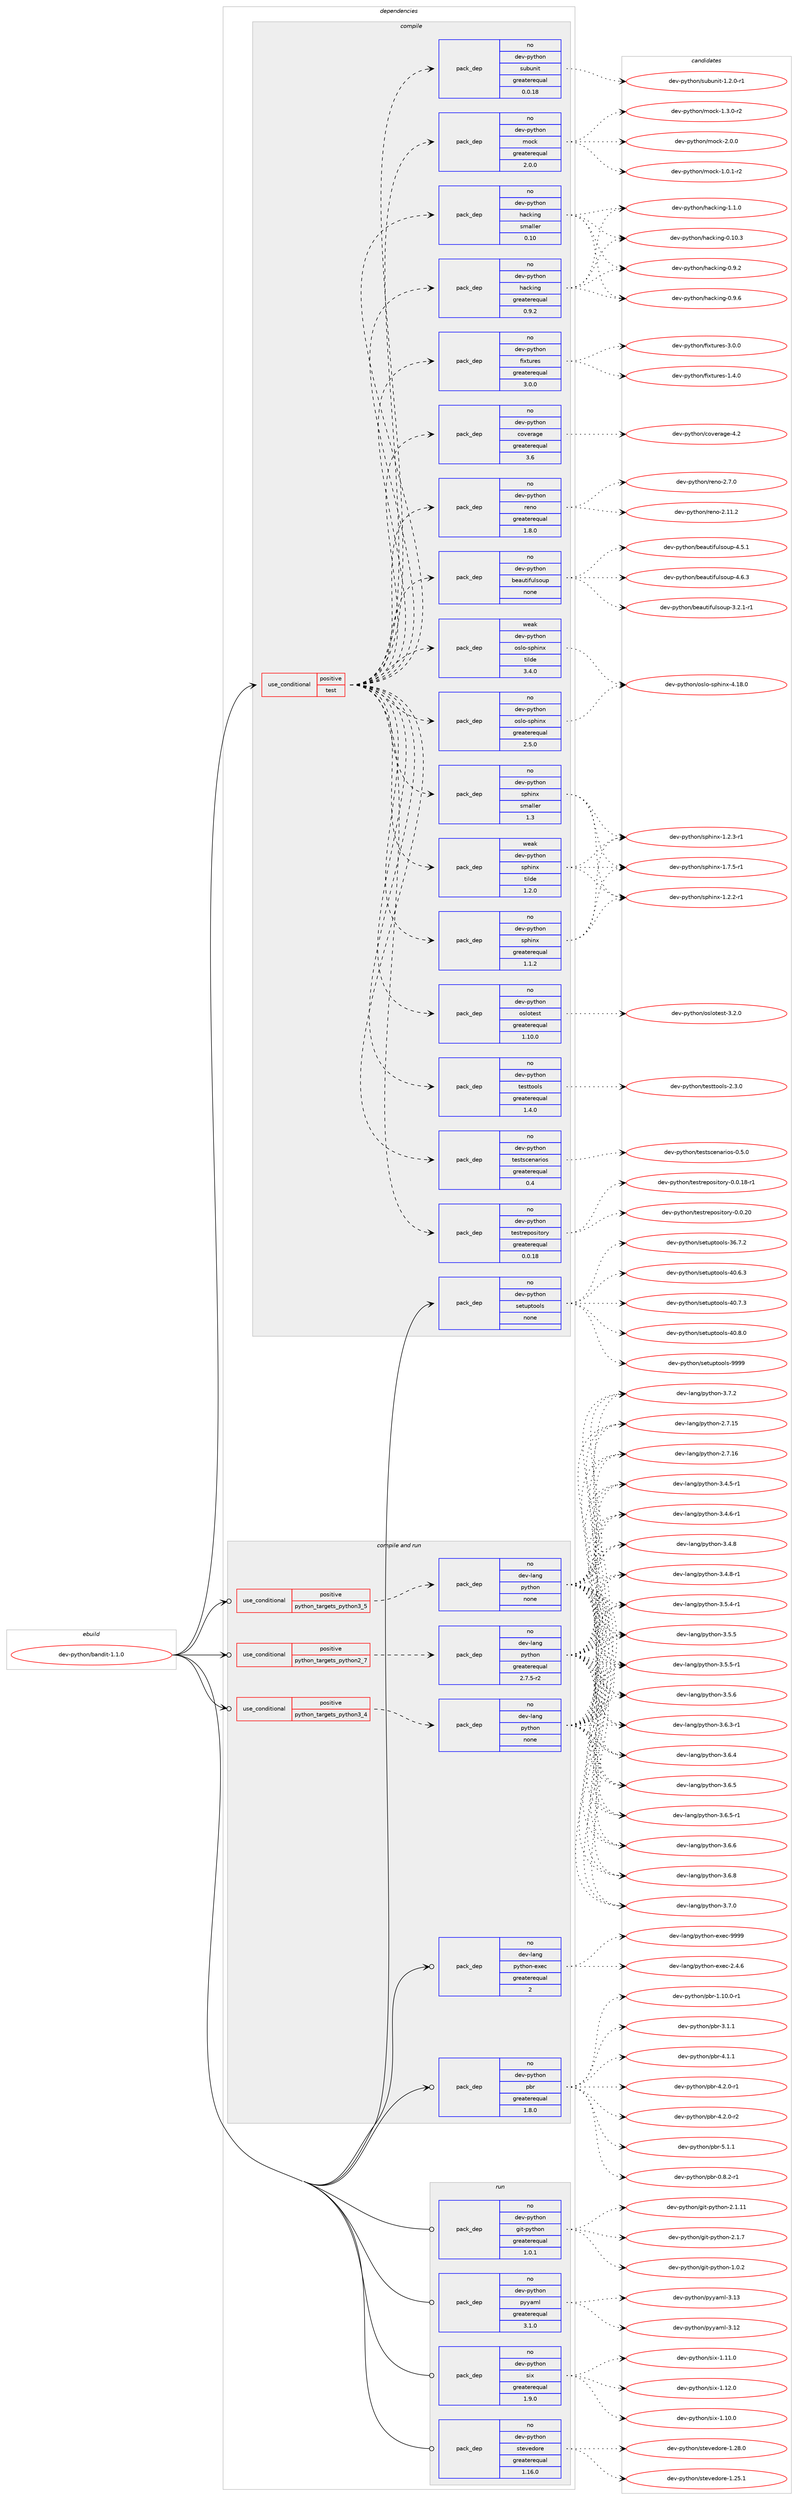 digraph prolog {

# *************
# Graph options
# *************

newrank=true;
concentrate=true;
compound=true;
graph [rankdir=LR,fontname=Helvetica,fontsize=10,ranksep=1.5];#, ranksep=2.5, nodesep=0.2];
edge  [arrowhead=vee];
node  [fontname=Helvetica,fontsize=10];

# **********
# The ebuild
# **********

subgraph cluster_leftcol {
color=gray;
rank=same;
label=<<i>ebuild</i>>;
id [label="dev-python/bandit-1.1.0", color=red, width=4, href="../dev-python/bandit-1.1.0.svg"];
}

# ****************
# The dependencies
# ****************

subgraph cluster_midcol {
color=gray;
label=<<i>dependencies</i>>;
subgraph cluster_compile {
fillcolor="#eeeeee";
style=filled;
label=<<i>compile</i>>;
subgraph cond371470 {
dependency1400459 [label=<<TABLE BORDER="0" CELLBORDER="1" CELLSPACING="0" CELLPADDING="4"><TR><TD ROWSPAN="3" CELLPADDING="10">use_conditional</TD></TR><TR><TD>positive</TD></TR><TR><TD>test</TD></TR></TABLE>>, shape=none, color=red];
subgraph pack1005762 {
dependency1400460 [label=<<TABLE BORDER="0" CELLBORDER="1" CELLSPACING="0" CELLPADDING="4" WIDTH="220"><TR><TD ROWSPAN="6" CELLPADDING="30">pack_dep</TD></TR><TR><TD WIDTH="110">no</TD></TR><TR><TD>dev-python</TD></TR><TR><TD>coverage</TD></TR><TR><TD>greaterequal</TD></TR><TR><TD>3.6</TD></TR></TABLE>>, shape=none, color=blue];
}
dependency1400459:e -> dependency1400460:w [weight=20,style="dashed",arrowhead="vee"];
subgraph pack1005763 {
dependency1400461 [label=<<TABLE BORDER="0" CELLBORDER="1" CELLSPACING="0" CELLPADDING="4" WIDTH="220"><TR><TD ROWSPAN="6" CELLPADDING="30">pack_dep</TD></TR><TR><TD WIDTH="110">no</TD></TR><TR><TD>dev-python</TD></TR><TR><TD>fixtures</TD></TR><TR><TD>greaterequal</TD></TR><TR><TD>3.0.0</TD></TR></TABLE>>, shape=none, color=blue];
}
dependency1400459:e -> dependency1400461:w [weight=20,style="dashed",arrowhead="vee"];
subgraph pack1005764 {
dependency1400462 [label=<<TABLE BORDER="0" CELLBORDER="1" CELLSPACING="0" CELLPADDING="4" WIDTH="220"><TR><TD ROWSPAN="6" CELLPADDING="30">pack_dep</TD></TR><TR><TD WIDTH="110">no</TD></TR><TR><TD>dev-python</TD></TR><TR><TD>hacking</TD></TR><TR><TD>greaterequal</TD></TR><TR><TD>0.9.2</TD></TR></TABLE>>, shape=none, color=blue];
}
dependency1400459:e -> dependency1400462:w [weight=20,style="dashed",arrowhead="vee"];
subgraph pack1005765 {
dependency1400463 [label=<<TABLE BORDER="0" CELLBORDER="1" CELLSPACING="0" CELLPADDING="4" WIDTH="220"><TR><TD ROWSPAN="6" CELLPADDING="30">pack_dep</TD></TR><TR><TD WIDTH="110">no</TD></TR><TR><TD>dev-python</TD></TR><TR><TD>hacking</TD></TR><TR><TD>smaller</TD></TR><TR><TD>0.10</TD></TR></TABLE>>, shape=none, color=blue];
}
dependency1400459:e -> dependency1400463:w [weight=20,style="dashed",arrowhead="vee"];
subgraph pack1005766 {
dependency1400464 [label=<<TABLE BORDER="0" CELLBORDER="1" CELLSPACING="0" CELLPADDING="4" WIDTH="220"><TR><TD ROWSPAN="6" CELLPADDING="30">pack_dep</TD></TR><TR><TD WIDTH="110">no</TD></TR><TR><TD>dev-python</TD></TR><TR><TD>mock</TD></TR><TR><TD>greaterequal</TD></TR><TR><TD>2.0.0</TD></TR></TABLE>>, shape=none, color=blue];
}
dependency1400459:e -> dependency1400464:w [weight=20,style="dashed",arrowhead="vee"];
subgraph pack1005767 {
dependency1400465 [label=<<TABLE BORDER="0" CELLBORDER="1" CELLSPACING="0" CELLPADDING="4" WIDTH="220"><TR><TD ROWSPAN="6" CELLPADDING="30">pack_dep</TD></TR><TR><TD WIDTH="110">no</TD></TR><TR><TD>dev-python</TD></TR><TR><TD>subunit</TD></TR><TR><TD>greaterequal</TD></TR><TR><TD>0.0.18</TD></TR></TABLE>>, shape=none, color=blue];
}
dependency1400459:e -> dependency1400465:w [weight=20,style="dashed",arrowhead="vee"];
subgraph pack1005768 {
dependency1400466 [label=<<TABLE BORDER="0" CELLBORDER="1" CELLSPACING="0" CELLPADDING="4" WIDTH="220"><TR><TD ROWSPAN="6" CELLPADDING="30">pack_dep</TD></TR><TR><TD WIDTH="110">no</TD></TR><TR><TD>dev-python</TD></TR><TR><TD>testrepository</TD></TR><TR><TD>greaterequal</TD></TR><TR><TD>0.0.18</TD></TR></TABLE>>, shape=none, color=blue];
}
dependency1400459:e -> dependency1400466:w [weight=20,style="dashed",arrowhead="vee"];
subgraph pack1005769 {
dependency1400467 [label=<<TABLE BORDER="0" CELLBORDER="1" CELLSPACING="0" CELLPADDING="4" WIDTH="220"><TR><TD ROWSPAN="6" CELLPADDING="30">pack_dep</TD></TR><TR><TD WIDTH="110">no</TD></TR><TR><TD>dev-python</TD></TR><TR><TD>testscenarios</TD></TR><TR><TD>greaterequal</TD></TR><TR><TD>0.4</TD></TR></TABLE>>, shape=none, color=blue];
}
dependency1400459:e -> dependency1400467:w [weight=20,style="dashed",arrowhead="vee"];
subgraph pack1005770 {
dependency1400468 [label=<<TABLE BORDER="0" CELLBORDER="1" CELLSPACING="0" CELLPADDING="4" WIDTH="220"><TR><TD ROWSPAN="6" CELLPADDING="30">pack_dep</TD></TR><TR><TD WIDTH="110">no</TD></TR><TR><TD>dev-python</TD></TR><TR><TD>testtools</TD></TR><TR><TD>greaterequal</TD></TR><TR><TD>1.4.0</TD></TR></TABLE>>, shape=none, color=blue];
}
dependency1400459:e -> dependency1400468:w [weight=20,style="dashed",arrowhead="vee"];
subgraph pack1005771 {
dependency1400469 [label=<<TABLE BORDER="0" CELLBORDER="1" CELLSPACING="0" CELLPADDING="4" WIDTH="220"><TR><TD ROWSPAN="6" CELLPADDING="30">pack_dep</TD></TR><TR><TD WIDTH="110">no</TD></TR><TR><TD>dev-python</TD></TR><TR><TD>oslotest</TD></TR><TR><TD>greaterequal</TD></TR><TR><TD>1.10.0</TD></TR></TABLE>>, shape=none, color=blue];
}
dependency1400459:e -> dependency1400469:w [weight=20,style="dashed",arrowhead="vee"];
subgraph pack1005772 {
dependency1400470 [label=<<TABLE BORDER="0" CELLBORDER="1" CELLSPACING="0" CELLPADDING="4" WIDTH="220"><TR><TD ROWSPAN="6" CELLPADDING="30">pack_dep</TD></TR><TR><TD WIDTH="110">no</TD></TR><TR><TD>dev-python</TD></TR><TR><TD>sphinx</TD></TR><TR><TD>greaterequal</TD></TR><TR><TD>1.1.2</TD></TR></TABLE>>, shape=none, color=blue];
}
dependency1400459:e -> dependency1400470:w [weight=20,style="dashed",arrowhead="vee"];
subgraph pack1005773 {
dependency1400471 [label=<<TABLE BORDER="0" CELLBORDER="1" CELLSPACING="0" CELLPADDING="4" WIDTH="220"><TR><TD ROWSPAN="6" CELLPADDING="30">pack_dep</TD></TR><TR><TD WIDTH="110">weak</TD></TR><TR><TD>dev-python</TD></TR><TR><TD>sphinx</TD></TR><TR><TD>tilde</TD></TR><TR><TD>1.2.0</TD></TR></TABLE>>, shape=none, color=blue];
}
dependency1400459:e -> dependency1400471:w [weight=20,style="dashed",arrowhead="vee"];
subgraph pack1005774 {
dependency1400472 [label=<<TABLE BORDER="0" CELLBORDER="1" CELLSPACING="0" CELLPADDING="4" WIDTH="220"><TR><TD ROWSPAN="6" CELLPADDING="30">pack_dep</TD></TR><TR><TD WIDTH="110">no</TD></TR><TR><TD>dev-python</TD></TR><TR><TD>sphinx</TD></TR><TR><TD>smaller</TD></TR><TR><TD>1.3</TD></TR></TABLE>>, shape=none, color=blue];
}
dependency1400459:e -> dependency1400472:w [weight=20,style="dashed",arrowhead="vee"];
subgraph pack1005775 {
dependency1400473 [label=<<TABLE BORDER="0" CELLBORDER="1" CELLSPACING="0" CELLPADDING="4" WIDTH="220"><TR><TD ROWSPAN="6" CELLPADDING="30">pack_dep</TD></TR><TR><TD WIDTH="110">no</TD></TR><TR><TD>dev-python</TD></TR><TR><TD>oslo-sphinx</TD></TR><TR><TD>greaterequal</TD></TR><TR><TD>2.5.0</TD></TR></TABLE>>, shape=none, color=blue];
}
dependency1400459:e -> dependency1400473:w [weight=20,style="dashed",arrowhead="vee"];
subgraph pack1005776 {
dependency1400474 [label=<<TABLE BORDER="0" CELLBORDER="1" CELLSPACING="0" CELLPADDING="4" WIDTH="220"><TR><TD ROWSPAN="6" CELLPADDING="30">pack_dep</TD></TR><TR><TD WIDTH="110">weak</TD></TR><TR><TD>dev-python</TD></TR><TR><TD>oslo-sphinx</TD></TR><TR><TD>tilde</TD></TR><TR><TD>3.4.0</TD></TR></TABLE>>, shape=none, color=blue];
}
dependency1400459:e -> dependency1400474:w [weight=20,style="dashed",arrowhead="vee"];
subgraph pack1005777 {
dependency1400475 [label=<<TABLE BORDER="0" CELLBORDER="1" CELLSPACING="0" CELLPADDING="4" WIDTH="220"><TR><TD ROWSPAN="6" CELLPADDING="30">pack_dep</TD></TR><TR><TD WIDTH="110">no</TD></TR><TR><TD>dev-python</TD></TR><TR><TD>beautifulsoup</TD></TR><TR><TD>none</TD></TR><TR><TD></TD></TR></TABLE>>, shape=none, color=blue];
}
dependency1400459:e -> dependency1400475:w [weight=20,style="dashed",arrowhead="vee"];
subgraph pack1005778 {
dependency1400476 [label=<<TABLE BORDER="0" CELLBORDER="1" CELLSPACING="0" CELLPADDING="4" WIDTH="220"><TR><TD ROWSPAN="6" CELLPADDING="30">pack_dep</TD></TR><TR><TD WIDTH="110">no</TD></TR><TR><TD>dev-python</TD></TR><TR><TD>reno</TD></TR><TR><TD>greaterequal</TD></TR><TR><TD>1.8.0</TD></TR></TABLE>>, shape=none, color=blue];
}
dependency1400459:e -> dependency1400476:w [weight=20,style="dashed",arrowhead="vee"];
}
id:e -> dependency1400459:w [weight=20,style="solid",arrowhead="vee"];
subgraph pack1005779 {
dependency1400477 [label=<<TABLE BORDER="0" CELLBORDER="1" CELLSPACING="0" CELLPADDING="4" WIDTH="220"><TR><TD ROWSPAN="6" CELLPADDING="30">pack_dep</TD></TR><TR><TD WIDTH="110">no</TD></TR><TR><TD>dev-python</TD></TR><TR><TD>setuptools</TD></TR><TR><TD>none</TD></TR><TR><TD></TD></TR></TABLE>>, shape=none, color=blue];
}
id:e -> dependency1400477:w [weight=20,style="solid",arrowhead="vee"];
}
subgraph cluster_compileandrun {
fillcolor="#eeeeee";
style=filled;
label=<<i>compile and run</i>>;
subgraph cond371471 {
dependency1400478 [label=<<TABLE BORDER="0" CELLBORDER="1" CELLSPACING="0" CELLPADDING="4"><TR><TD ROWSPAN="3" CELLPADDING="10">use_conditional</TD></TR><TR><TD>positive</TD></TR><TR><TD>python_targets_python2_7</TD></TR></TABLE>>, shape=none, color=red];
subgraph pack1005780 {
dependency1400479 [label=<<TABLE BORDER="0" CELLBORDER="1" CELLSPACING="0" CELLPADDING="4" WIDTH="220"><TR><TD ROWSPAN="6" CELLPADDING="30">pack_dep</TD></TR><TR><TD WIDTH="110">no</TD></TR><TR><TD>dev-lang</TD></TR><TR><TD>python</TD></TR><TR><TD>greaterequal</TD></TR><TR><TD>2.7.5-r2</TD></TR></TABLE>>, shape=none, color=blue];
}
dependency1400478:e -> dependency1400479:w [weight=20,style="dashed",arrowhead="vee"];
}
id:e -> dependency1400478:w [weight=20,style="solid",arrowhead="odotvee"];
subgraph cond371472 {
dependency1400480 [label=<<TABLE BORDER="0" CELLBORDER="1" CELLSPACING="0" CELLPADDING="4"><TR><TD ROWSPAN="3" CELLPADDING="10">use_conditional</TD></TR><TR><TD>positive</TD></TR><TR><TD>python_targets_python3_4</TD></TR></TABLE>>, shape=none, color=red];
subgraph pack1005781 {
dependency1400481 [label=<<TABLE BORDER="0" CELLBORDER="1" CELLSPACING="0" CELLPADDING="4" WIDTH="220"><TR><TD ROWSPAN="6" CELLPADDING="30">pack_dep</TD></TR><TR><TD WIDTH="110">no</TD></TR><TR><TD>dev-lang</TD></TR><TR><TD>python</TD></TR><TR><TD>none</TD></TR><TR><TD></TD></TR></TABLE>>, shape=none, color=blue];
}
dependency1400480:e -> dependency1400481:w [weight=20,style="dashed",arrowhead="vee"];
}
id:e -> dependency1400480:w [weight=20,style="solid",arrowhead="odotvee"];
subgraph cond371473 {
dependency1400482 [label=<<TABLE BORDER="0" CELLBORDER="1" CELLSPACING="0" CELLPADDING="4"><TR><TD ROWSPAN="3" CELLPADDING="10">use_conditional</TD></TR><TR><TD>positive</TD></TR><TR><TD>python_targets_python3_5</TD></TR></TABLE>>, shape=none, color=red];
subgraph pack1005782 {
dependency1400483 [label=<<TABLE BORDER="0" CELLBORDER="1" CELLSPACING="0" CELLPADDING="4" WIDTH="220"><TR><TD ROWSPAN="6" CELLPADDING="30">pack_dep</TD></TR><TR><TD WIDTH="110">no</TD></TR><TR><TD>dev-lang</TD></TR><TR><TD>python</TD></TR><TR><TD>none</TD></TR><TR><TD></TD></TR></TABLE>>, shape=none, color=blue];
}
dependency1400482:e -> dependency1400483:w [weight=20,style="dashed",arrowhead="vee"];
}
id:e -> dependency1400482:w [weight=20,style="solid",arrowhead="odotvee"];
subgraph pack1005783 {
dependency1400484 [label=<<TABLE BORDER="0" CELLBORDER="1" CELLSPACING="0" CELLPADDING="4" WIDTH="220"><TR><TD ROWSPAN="6" CELLPADDING="30">pack_dep</TD></TR><TR><TD WIDTH="110">no</TD></TR><TR><TD>dev-lang</TD></TR><TR><TD>python-exec</TD></TR><TR><TD>greaterequal</TD></TR><TR><TD>2</TD></TR></TABLE>>, shape=none, color=blue];
}
id:e -> dependency1400484:w [weight=20,style="solid",arrowhead="odotvee"];
subgraph pack1005784 {
dependency1400485 [label=<<TABLE BORDER="0" CELLBORDER="1" CELLSPACING="0" CELLPADDING="4" WIDTH="220"><TR><TD ROWSPAN="6" CELLPADDING="30">pack_dep</TD></TR><TR><TD WIDTH="110">no</TD></TR><TR><TD>dev-python</TD></TR><TR><TD>pbr</TD></TR><TR><TD>greaterequal</TD></TR><TR><TD>1.8.0</TD></TR></TABLE>>, shape=none, color=blue];
}
id:e -> dependency1400485:w [weight=20,style="solid",arrowhead="odotvee"];
}
subgraph cluster_run {
fillcolor="#eeeeee";
style=filled;
label=<<i>run</i>>;
subgraph pack1005785 {
dependency1400486 [label=<<TABLE BORDER="0" CELLBORDER="1" CELLSPACING="0" CELLPADDING="4" WIDTH="220"><TR><TD ROWSPAN="6" CELLPADDING="30">pack_dep</TD></TR><TR><TD WIDTH="110">no</TD></TR><TR><TD>dev-python</TD></TR><TR><TD>git-python</TD></TR><TR><TD>greaterequal</TD></TR><TR><TD>1.0.1</TD></TR></TABLE>>, shape=none, color=blue];
}
id:e -> dependency1400486:w [weight=20,style="solid",arrowhead="odot"];
subgraph pack1005786 {
dependency1400487 [label=<<TABLE BORDER="0" CELLBORDER="1" CELLSPACING="0" CELLPADDING="4" WIDTH="220"><TR><TD ROWSPAN="6" CELLPADDING="30">pack_dep</TD></TR><TR><TD WIDTH="110">no</TD></TR><TR><TD>dev-python</TD></TR><TR><TD>pyyaml</TD></TR><TR><TD>greaterequal</TD></TR><TR><TD>3.1.0</TD></TR></TABLE>>, shape=none, color=blue];
}
id:e -> dependency1400487:w [weight=20,style="solid",arrowhead="odot"];
subgraph pack1005787 {
dependency1400488 [label=<<TABLE BORDER="0" CELLBORDER="1" CELLSPACING="0" CELLPADDING="4" WIDTH="220"><TR><TD ROWSPAN="6" CELLPADDING="30">pack_dep</TD></TR><TR><TD WIDTH="110">no</TD></TR><TR><TD>dev-python</TD></TR><TR><TD>six</TD></TR><TR><TD>greaterequal</TD></TR><TR><TD>1.9.0</TD></TR></TABLE>>, shape=none, color=blue];
}
id:e -> dependency1400488:w [weight=20,style="solid",arrowhead="odot"];
subgraph pack1005788 {
dependency1400489 [label=<<TABLE BORDER="0" CELLBORDER="1" CELLSPACING="0" CELLPADDING="4" WIDTH="220"><TR><TD ROWSPAN="6" CELLPADDING="30">pack_dep</TD></TR><TR><TD WIDTH="110">no</TD></TR><TR><TD>dev-python</TD></TR><TR><TD>stevedore</TD></TR><TR><TD>greaterequal</TD></TR><TR><TD>1.16.0</TD></TR></TABLE>>, shape=none, color=blue];
}
id:e -> dependency1400489:w [weight=20,style="solid",arrowhead="odot"];
}
}

# **************
# The candidates
# **************

subgraph cluster_choices {
rank=same;
color=gray;
label=<<i>candidates</i>>;

subgraph choice1005762 {
color=black;
nodesep=1;
choice1001011184511212111610411111047991111181011149710310145524650 [label="dev-python/coverage-4.2", color=red, width=4,href="../dev-python/coverage-4.2.svg"];
dependency1400460:e -> choice1001011184511212111610411111047991111181011149710310145524650:w [style=dotted,weight="100"];
}
subgraph choice1005763 {
color=black;
nodesep=1;
choice1001011184511212111610411111047102105120116117114101115454946524648 [label="dev-python/fixtures-1.4.0", color=red, width=4,href="../dev-python/fixtures-1.4.0.svg"];
choice1001011184511212111610411111047102105120116117114101115455146484648 [label="dev-python/fixtures-3.0.0", color=red, width=4,href="../dev-python/fixtures-3.0.0.svg"];
dependency1400461:e -> choice1001011184511212111610411111047102105120116117114101115454946524648:w [style=dotted,weight="100"];
dependency1400461:e -> choice1001011184511212111610411111047102105120116117114101115455146484648:w [style=dotted,weight="100"];
}
subgraph choice1005764 {
color=black;
nodesep=1;
choice1001011184511212111610411111047104979910710511010345484649484651 [label="dev-python/hacking-0.10.3", color=red, width=4,href="../dev-python/hacking-0.10.3.svg"];
choice10010111845112121116104111110471049799107105110103454846574650 [label="dev-python/hacking-0.9.2", color=red, width=4,href="../dev-python/hacking-0.9.2.svg"];
choice10010111845112121116104111110471049799107105110103454846574654 [label="dev-python/hacking-0.9.6", color=red, width=4,href="../dev-python/hacking-0.9.6.svg"];
choice10010111845112121116104111110471049799107105110103454946494648 [label="dev-python/hacking-1.1.0", color=red, width=4,href="../dev-python/hacking-1.1.0.svg"];
dependency1400462:e -> choice1001011184511212111610411111047104979910710511010345484649484651:w [style=dotted,weight="100"];
dependency1400462:e -> choice10010111845112121116104111110471049799107105110103454846574650:w [style=dotted,weight="100"];
dependency1400462:e -> choice10010111845112121116104111110471049799107105110103454846574654:w [style=dotted,weight="100"];
dependency1400462:e -> choice10010111845112121116104111110471049799107105110103454946494648:w [style=dotted,weight="100"];
}
subgraph choice1005765 {
color=black;
nodesep=1;
choice1001011184511212111610411111047104979910710511010345484649484651 [label="dev-python/hacking-0.10.3", color=red, width=4,href="../dev-python/hacking-0.10.3.svg"];
choice10010111845112121116104111110471049799107105110103454846574650 [label="dev-python/hacking-0.9.2", color=red, width=4,href="../dev-python/hacking-0.9.2.svg"];
choice10010111845112121116104111110471049799107105110103454846574654 [label="dev-python/hacking-0.9.6", color=red, width=4,href="../dev-python/hacking-0.9.6.svg"];
choice10010111845112121116104111110471049799107105110103454946494648 [label="dev-python/hacking-1.1.0", color=red, width=4,href="../dev-python/hacking-1.1.0.svg"];
dependency1400463:e -> choice1001011184511212111610411111047104979910710511010345484649484651:w [style=dotted,weight="100"];
dependency1400463:e -> choice10010111845112121116104111110471049799107105110103454846574650:w [style=dotted,weight="100"];
dependency1400463:e -> choice10010111845112121116104111110471049799107105110103454846574654:w [style=dotted,weight="100"];
dependency1400463:e -> choice10010111845112121116104111110471049799107105110103454946494648:w [style=dotted,weight="100"];
}
subgraph choice1005766 {
color=black;
nodesep=1;
choice1001011184511212111610411111047109111991074549464846494511450 [label="dev-python/mock-1.0.1-r2", color=red, width=4,href="../dev-python/mock-1.0.1-r2.svg"];
choice1001011184511212111610411111047109111991074549465146484511450 [label="dev-python/mock-1.3.0-r2", color=red, width=4,href="../dev-python/mock-1.3.0-r2.svg"];
choice100101118451121211161041111104710911199107455046484648 [label="dev-python/mock-2.0.0", color=red, width=4,href="../dev-python/mock-2.0.0.svg"];
dependency1400464:e -> choice1001011184511212111610411111047109111991074549464846494511450:w [style=dotted,weight="100"];
dependency1400464:e -> choice1001011184511212111610411111047109111991074549465146484511450:w [style=dotted,weight="100"];
dependency1400464:e -> choice100101118451121211161041111104710911199107455046484648:w [style=dotted,weight="100"];
}
subgraph choice1005767 {
color=black;
nodesep=1;
choice1001011184511212111610411111047115117981171101051164549465046484511449 [label="dev-python/subunit-1.2.0-r1", color=red, width=4,href="../dev-python/subunit-1.2.0-r1.svg"];
dependency1400465:e -> choice1001011184511212111610411111047115117981171101051164549465046484511449:w [style=dotted,weight="100"];
}
subgraph choice1005768 {
color=black;
nodesep=1;
choice1001011184511212111610411111047116101115116114101112111115105116111114121454846484649564511449 [label="dev-python/testrepository-0.0.18-r1", color=red, width=4,href="../dev-python/testrepository-0.0.18-r1.svg"];
choice100101118451121211161041111104711610111511611410111211111510511611111412145484648465048 [label="dev-python/testrepository-0.0.20", color=red, width=4,href="../dev-python/testrepository-0.0.20.svg"];
dependency1400466:e -> choice1001011184511212111610411111047116101115116114101112111115105116111114121454846484649564511449:w [style=dotted,weight="100"];
dependency1400466:e -> choice100101118451121211161041111104711610111511611410111211111510511611111412145484648465048:w [style=dotted,weight="100"];
}
subgraph choice1005769 {
color=black;
nodesep=1;
choice10010111845112121116104111110471161011151161159910111097114105111115454846534648 [label="dev-python/testscenarios-0.5.0", color=red, width=4,href="../dev-python/testscenarios-0.5.0.svg"];
dependency1400467:e -> choice10010111845112121116104111110471161011151161159910111097114105111115454846534648:w [style=dotted,weight="100"];
}
subgraph choice1005770 {
color=black;
nodesep=1;
choice1001011184511212111610411111047116101115116116111111108115455046514648 [label="dev-python/testtools-2.3.0", color=red, width=4,href="../dev-python/testtools-2.3.0.svg"];
dependency1400468:e -> choice1001011184511212111610411111047116101115116116111111108115455046514648:w [style=dotted,weight="100"];
}
subgraph choice1005771 {
color=black;
nodesep=1;
choice1001011184511212111610411111047111115108111116101115116455146504648 [label="dev-python/oslotest-3.2.0", color=red, width=4,href="../dev-python/oslotest-3.2.0.svg"];
dependency1400469:e -> choice1001011184511212111610411111047111115108111116101115116455146504648:w [style=dotted,weight="100"];
}
subgraph choice1005772 {
color=black;
nodesep=1;
choice10010111845112121116104111110471151121041051101204549465046504511449 [label="dev-python/sphinx-1.2.2-r1", color=red, width=4,href="../dev-python/sphinx-1.2.2-r1.svg"];
choice10010111845112121116104111110471151121041051101204549465046514511449 [label="dev-python/sphinx-1.2.3-r1", color=red, width=4,href="../dev-python/sphinx-1.2.3-r1.svg"];
choice10010111845112121116104111110471151121041051101204549465546534511449 [label="dev-python/sphinx-1.7.5-r1", color=red, width=4,href="../dev-python/sphinx-1.7.5-r1.svg"];
dependency1400470:e -> choice10010111845112121116104111110471151121041051101204549465046504511449:w [style=dotted,weight="100"];
dependency1400470:e -> choice10010111845112121116104111110471151121041051101204549465046514511449:w [style=dotted,weight="100"];
dependency1400470:e -> choice10010111845112121116104111110471151121041051101204549465546534511449:w [style=dotted,weight="100"];
}
subgraph choice1005773 {
color=black;
nodesep=1;
choice10010111845112121116104111110471151121041051101204549465046504511449 [label="dev-python/sphinx-1.2.2-r1", color=red, width=4,href="../dev-python/sphinx-1.2.2-r1.svg"];
choice10010111845112121116104111110471151121041051101204549465046514511449 [label="dev-python/sphinx-1.2.3-r1", color=red, width=4,href="../dev-python/sphinx-1.2.3-r1.svg"];
choice10010111845112121116104111110471151121041051101204549465546534511449 [label="dev-python/sphinx-1.7.5-r1", color=red, width=4,href="../dev-python/sphinx-1.7.5-r1.svg"];
dependency1400471:e -> choice10010111845112121116104111110471151121041051101204549465046504511449:w [style=dotted,weight="100"];
dependency1400471:e -> choice10010111845112121116104111110471151121041051101204549465046514511449:w [style=dotted,weight="100"];
dependency1400471:e -> choice10010111845112121116104111110471151121041051101204549465546534511449:w [style=dotted,weight="100"];
}
subgraph choice1005774 {
color=black;
nodesep=1;
choice10010111845112121116104111110471151121041051101204549465046504511449 [label="dev-python/sphinx-1.2.2-r1", color=red, width=4,href="../dev-python/sphinx-1.2.2-r1.svg"];
choice10010111845112121116104111110471151121041051101204549465046514511449 [label="dev-python/sphinx-1.2.3-r1", color=red, width=4,href="../dev-python/sphinx-1.2.3-r1.svg"];
choice10010111845112121116104111110471151121041051101204549465546534511449 [label="dev-python/sphinx-1.7.5-r1", color=red, width=4,href="../dev-python/sphinx-1.7.5-r1.svg"];
dependency1400472:e -> choice10010111845112121116104111110471151121041051101204549465046504511449:w [style=dotted,weight="100"];
dependency1400472:e -> choice10010111845112121116104111110471151121041051101204549465046514511449:w [style=dotted,weight="100"];
dependency1400472:e -> choice10010111845112121116104111110471151121041051101204549465546534511449:w [style=dotted,weight="100"];
}
subgraph choice1005775 {
color=black;
nodesep=1;
choice10010111845112121116104111110471111151081114511511210410511012045524649564648 [label="dev-python/oslo-sphinx-4.18.0", color=red, width=4,href="../dev-python/oslo-sphinx-4.18.0.svg"];
dependency1400473:e -> choice10010111845112121116104111110471111151081114511511210410511012045524649564648:w [style=dotted,weight="100"];
}
subgraph choice1005776 {
color=black;
nodesep=1;
choice10010111845112121116104111110471111151081114511511210410511012045524649564648 [label="dev-python/oslo-sphinx-4.18.0", color=red, width=4,href="../dev-python/oslo-sphinx-4.18.0.svg"];
dependency1400474:e -> choice10010111845112121116104111110471111151081114511511210410511012045524649564648:w [style=dotted,weight="100"];
}
subgraph choice1005777 {
color=black;
nodesep=1;
choice100101118451121211161041111104798101971171161051021171081151111171124551465046494511449 [label="dev-python/beautifulsoup-3.2.1-r1", color=red, width=4,href="../dev-python/beautifulsoup-3.2.1-r1.svg"];
choice10010111845112121116104111110479810197117116105102117108115111117112455246534649 [label="dev-python/beautifulsoup-4.5.1", color=red, width=4,href="../dev-python/beautifulsoup-4.5.1.svg"];
choice10010111845112121116104111110479810197117116105102117108115111117112455246544651 [label="dev-python/beautifulsoup-4.6.3", color=red, width=4,href="../dev-python/beautifulsoup-4.6.3.svg"];
dependency1400475:e -> choice100101118451121211161041111104798101971171161051021171081151111171124551465046494511449:w [style=dotted,weight="100"];
dependency1400475:e -> choice10010111845112121116104111110479810197117116105102117108115111117112455246534649:w [style=dotted,weight="100"];
dependency1400475:e -> choice10010111845112121116104111110479810197117116105102117108115111117112455246544651:w [style=dotted,weight="100"];
}
subgraph choice1005778 {
color=black;
nodesep=1;
choice100101118451121211161041111104711410111011145504649494650 [label="dev-python/reno-2.11.2", color=red, width=4,href="../dev-python/reno-2.11.2.svg"];
choice1001011184511212111610411111047114101110111455046554648 [label="dev-python/reno-2.7.0", color=red, width=4,href="../dev-python/reno-2.7.0.svg"];
dependency1400476:e -> choice100101118451121211161041111104711410111011145504649494650:w [style=dotted,weight="100"];
dependency1400476:e -> choice1001011184511212111610411111047114101110111455046554648:w [style=dotted,weight="100"];
}
subgraph choice1005779 {
color=black;
nodesep=1;
choice100101118451121211161041111104711510111611711211611111110811545515446554650 [label="dev-python/setuptools-36.7.2", color=red, width=4,href="../dev-python/setuptools-36.7.2.svg"];
choice100101118451121211161041111104711510111611711211611111110811545524846544651 [label="dev-python/setuptools-40.6.3", color=red, width=4,href="../dev-python/setuptools-40.6.3.svg"];
choice100101118451121211161041111104711510111611711211611111110811545524846554651 [label="dev-python/setuptools-40.7.3", color=red, width=4,href="../dev-python/setuptools-40.7.3.svg"];
choice100101118451121211161041111104711510111611711211611111110811545524846564648 [label="dev-python/setuptools-40.8.0", color=red, width=4,href="../dev-python/setuptools-40.8.0.svg"];
choice10010111845112121116104111110471151011161171121161111111081154557575757 [label="dev-python/setuptools-9999", color=red, width=4,href="../dev-python/setuptools-9999.svg"];
dependency1400477:e -> choice100101118451121211161041111104711510111611711211611111110811545515446554650:w [style=dotted,weight="100"];
dependency1400477:e -> choice100101118451121211161041111104711510111611711211611111110811545524846544651:w [style=dotted,weight="100"];
dependency1400477:e -> choice100101118451121211161041111104711510111611711211611111110811545524846554651:w [style=dotted,weight="100"];
dependency1400477:e -> choice100101118451121211161041111104711510111611711211611111110811545524846564648:w [style=dotted,weight="100"];
dependency1400477:e -> choice10010111845112121116104111110471151011161171121161111111081154557575757:w [style=dotted,weight="100"];
}
subgraph choice1005780 {
color=black;
nodesep=1;
choice10010111845108971101034711212111610411111045504655464953 [label="dev-lang/python-2.7.15", color=red, width=4,href="../dev-lang/python-2.7.15.svg"];
choice10010111845108971101034711212111610411111045504655464954 [label="dev-lang/python-2.7.16", color=red, width=4,href="../dev-lang/python-2.7.16.svg"];
choice1001011184510897110103471121211161041111104551465246534511449 [label="dev-lang/python-3.4.5-r1", color=red, width=4,href="../dev-lang/python-3.4.5-r1.svg"];
choice1001011184510897110103471121211161041111104551465246544511449 [label="dev-lang/python-3.4.6-r1", color=red, width=4,href="../dev-lang/python-3.4.6-r1.svg"];
choice100101118451089711010347112121116104111110455146524656 [label="dev-lang/python-3.4.8", color=red, width=4,href="../dev-lang/python-3.4.8.svg"];
choice1001011184510897110103471121211161041111104551465246564511449 [label="dev-lang/python-3.4.8-r1", color=red, width=4,href="../dev-lang/python-3.4.8-r1.svg"];
choice1001011184510897110103471121211161041111104551465346524511449 [label="dev-lang/python-3.5.4-r1", color=red, width=4,href="../dev-lang/python-3.5.4-r1.svg"];
choice100101118451089711010347112121116104111110455146534653 [label="dev-lang/python-3.5.5", color=red, width=4,href="../dev-lang/python-3.5.5.svg"];
choice1001011184510897110103471121211161041111104551465346534511449 [label="dev-lang/python-3.5.5-r1", color=red, width=4,href="../dev-lang/python-3.5.5-r1.svg"];
choice100101118451089711010347112121116104111110455146534654 [label="dev-lang/python-3.5.6", color=red, width=4,href="../dev-lang/python-3.5.6.svg"];
choice1001011184510897110103471121211161041111104551465446514511449 [label="dev-lang/python-3.6.3-r1", color=red, width=4,href="../dev-lang/python-3.6.3-r1.svg"];
choice100101118451089711010347112121116104111110455146544652 [label="dev-lang/python-3.6.4", color=red, width=4,href="../dev-lang/python-3.6.4.svg"];
choice100101118451089711010347112121116104111110455146544653 [label="dev-lang/python-3.6.5", color=red, width=4,href="../dev-lang/python-3.6.5.svg"];
choice1001011184510897110103471121211161041111104551465446534511449 [label="dev-lang/python-3.6.5-r1", color=red, width=4,href="../dev-lang/python-3.6.5-r1.svg"];
choice100101118451089711010347112121116104111110455146544654 [label="dev-lang/python-3.6.6", color=red, width=4,href="../dev-lang/python-3.6.6.svg"];
choice100101118451089711010347112121116104111110455146544656 [label="dev-lang/python-3.6.8", color=red, width=4,href="../dev-lang/python-3.6.8.svg"];
choice100101118451089711010347112121116104111110455146554648 [label="dev-lang/python-3.7.0", color=red, width=4,href="../dev-lang/python-3.7.0.svg"];
choice100101118451089711010347112121116104111110455146554650 [label="dev-lang/python-3.7.2", color=red, width=4,href="../dev-lang/python-3.7.2.svg"];
dependency1400479:e -> choice10010111845108971101034711212111610411111045504655464953:w [style=dotted,weight="100"];
dependency1400479:e -> choice10010111845108971101034711212111610411111045504655464954:w [style=dotted,weight="100"];
dependency1400479:e -> choice1001011184510897110103471121211161041111104551465246534511449:w [style=dotted,weight="100"];
dependency1400479:e -> choice1001011184510897110103471121211161041111104551465246544511449:w [style=dotted,weight="100"];
dependency1400479:e -> choice100101118451089711010347112121116104111110455146524656:w [style=dotted,weight="100"];
dependency1400479:e -> choice1001011184510897110103471121211161041111104551465246564511449:w [style=dotted,weight="100"];
dependency1400479:e -> choice1001011184510897110103471121211161041111104551465346524511449:w [style=dotted,weight="100"];
dependency1400479:e -> choice100101118451089711010347112121116104111110455146534653:w [style=dotted,weight="100"];
dependency1400479:e -> choice1001011184510897110103471121211161041111104551465346534511449:w [style=dotted,weight="100"];
dependency1400479:e -> choice100101118451089711010347112121116104111110455146534654:w [style=dotted,weight="100"];
dependency1400479:e -> choice1001011184510897110103471121211161041111104551465446514511449:w [style=dotted,weight="100"];
dependency1400479:e -> choice100101118451089711010347112121116104111110455146544652:w [style=dotted,weight="100"];
dependency1400479:e -> choice100101118451089711010347112121116104111110455146544653:w [style=dotted,weight="100"];
dependency1400479:e -> choice1001011184510897110103471121211161041111104551465446534511449:w [style=dotted,weight="100"];
dependency1400479:e -> choice100101118451089711010347112121116104111110455146544654:w [style=dotted,weight="100"];
dependency1400479:e -> choice100101118451089711010347112121116104111110455146544656:w [style=dotted,weight="100"];
dependency1400479:e -> choice100101118451089711010347112121116104111110455146554648:w [style=dotted,weight="100"];
dependency1400479:e -> choice100101118451089711010347112121116104111110455146554650:w [style=dotted,weight="100"];
}
subgraph choice1005781 {
color=black;
nodesep=1;
choice10010111845108971101034711212111610411111045504655464953 [label="dev-lang/python-2.7.15", color=red, width=4,href="../dev-lang/python-2.7.15.svg"];
choice10010111845108971101034711212111610411111045504655464954 [label="dev-lang/python-2.7.16", color=red, width=4,href="../dev-lang/python-2.7.16.svg"];
choice1001011184510897110103471121211161041111104551465246534511449 [label="dev-lang/python-3.4.5-r1", color=red, width=4,href="../dev-lang/python-3.4.5-r1.svg"];
choice1001011184510897110103471121211161041111104551465246544511449 [label="dev-lang/python-3.4.6-r1", color=red, width=4,href="../dev-lang/python-3.4.6-r1.svg"];
choice100101118451089711010347112121116104111110455146524656 [label="dev-lang/python-3.4.8", color=red, width=4,href="../dev-lang/python-3.4.8.svg"];
choice1001011184510897110103471121211161041111104551465246564511449 [label="dev-lang/python-3.4.8-r1", color=red, width=4,href="../dev-lang/python-3.4.8-r1.svg"];
choice1001011184510897110103471121211161041111104551465346524511449 [label="dev-lang/python-3.5.4-r1", color=red, width=4,href="../dev-lang/python-3.5.4-r1.svg"];
choice100101118451089711010347112121116104111110455146534653 [label="dev-lang/python-3.5.5", color=red, width=4,href="../dev-lang/python-3.5.5.svg"];
choice1001011184510897110103471121211161041111104551465346534511449 [label="dev-lang/python-3.5.5-r1", color=red, width=4,href="../dev-lang/python-3.5.5-r1.svg"];
choice100101118451089711010347112121116104111110455146534654 [label="dev-lang/python-3.5.6", color=red, width=4,href="../dev-lang/python-3.5.6.svg"];
choice1001011184510897110103471121211161041111104551465446514511449 [label="dev-lang/python-3.6.3-r1", color=red, width=4,href="../dev-lang/python-3.6.3-r1.svg"];
choice100101118451089711010347112121116104111110455146544652 [label="dev-lang/python-3.6.4", color=red, width=4,href="../dev-lang/python-3.6.4.svg"];
choice100101118451089711010347112121116104111110455146544653 [label="dev-lang/python-3.6.5", color=red, width=4,href="../dev-lang/python-3.6.5.svg"];
choice1001011184510897110103471121211161041111104551465446534511449 [label="dev-lang/python-3.6.5-r1", color=red, width=4,href="../dev-lang/python-3.6.5-r1.svg"];
choice100101118451089711010347112121116104111110455146544654 [label="dev-lang/python-3.6.6", color=red, width=4,href="../dev-lang/python-3.6.6.svg"];
choice100101118451089711010347112121116104111110455146544656 [label="dev-lang/python-3.6.8", color=red, width=4,href="../dev-lang/python-3.6.8.svg"];
choice100101118451089711010347112121116104111110455146554648 [label="dev-lang/python-3.7.0", color=red, width=4,href="../dev-lang/python-3.7.0.svg"];
choice100101118451089711010347112121116104111110455146554650 [label="dev-lang/python-3.7.2", color=red, width=4,href="../dev-lang/python-3.7.2.svg"];
dependency1400481:e -> choice10010111845108971101034711212111610411111045504655464953:w [style=dotted,weight="100"];
dependency1400481:e -> choice10010111845108971101034711212111610411111045504655464954:w [style=dotted,weight="100"];
dependency1400481:e -> choice1001011184510897110103471121211161041111104551465246534511449:w [style=dotted,weight="100"];
dependency1400481:e -> choice1001011184510897110103471121211161041111104551465246544511449:w [style=dotted,weight="100"];
dependency1400481:e -> choice100101118451089711010347112121116104111110455146524656:w [style=dotted,weight="100"];
dependency1400481:e -> choice1001011184510897110103471121211161041111104551465246564511449:w [style=dotted,weight="100"];
dependency1400481:e -> choice1001011184510897110103471121211161041111104551465346524511449:w [style=dotted,weight="100"];
dependency1400481:e -> choice100101118451089711010347112121116104111110455146534653:w [style=dotted,weight="100"];
dependency1400481:e -> choice1001011184510897110103471121211161041111104551465346534511449:w [style=dotted,weight="100"];
dependency1400481:e -> choice100101118451089711010347112121116104111110455146534654:w [style=dotted,weight="100"];
dependency1400481:e -> choice1001011184510897110103471121211161041111104551465446514511449:w [style=dotted,weight="100"];
dependency1400481:e -> choice100101118451089711010347112121116104111110455146544652:w [style=dotted,weight="100"];
dependency1400481:e -> choice100101118451089711010347112121116104111110455146544653:w [style=dotted,weight="100"];
dependency1400481:e -> choice1001011184510897110103471121211161041111104551465446534511449:w [style=dotted,weight="100"];
dependency1400481:e -> choice100101118451089711010347112121116104111110455146544654:w [style=dotted,weight="100"];
dependency1400481:e -> choice100101118451089711010347112121116104111110455146544656:w [style=dotted,weight="100"];
dependency1400481:e -> choice100101118451089711010347112121116104111110455146554648:w [style=dotted,weight="100"];
dependency1400481:e -> choice100101118451089711010347112121116104111110455146554650:w [style=dotted,weight="100"];
}
subgraph choice1005782 {
color=black;
nodesep=1;
choice10010111845108971101034711212111610411111045504655464953 [label="dev-lang/python-2.7.15", color=red, width=4,href="../dev-lang/python-2.7.15.svg"];
choice10010111845108971101034711212111610411111045504655464954 [label="dev-lang/python-2.7.16", color=red, width=4,href="../dev-lang/python-2.7.16.svg"];
choice1001011184510897110103471121211161041111104551465246534511449 [label="dev-lang/python-3.4.5-r1", color=red, width=4,href="../dev-lang/python-3.4.5-r1.svg"];
choice1001011184510897110103471121211161041111104551465246544511449 [label="dev-lang/python-3.4.6-r1", color=red, width=4,href="../dev-lang/python-3.4.6-r1.svg"];
choice100101118451089711010347112121116104111110455146524656 [label="dev-lang/python-3.4.8", color=red, width=4,href="../dev-lang/python-3.4.8.svg"];
choice1001011184510897110103471121211161041111104551465246564511449 [label="dev-lang/python-3.4.8-r1", color=red, width=4,href="../dev-lang/python-3.4.8-r1.svg"];
choice1001011184510897110103471121211161041111104551465346524511449 [label="dev-lang/python-3.5.4-r1", color=red, width=4,href="../dev-lang/python-3.5.4-r1.svg"];
choice100101118451089711010347112121116104111110455146534653 [label="dev-lang/python-3.5.5", color=red, width=4,href="../dev-lang/python-3.5.5.svg"];
choice1001011184510897110103471121211161041111104551465346534511449 [label="dev-lang/python-3.5.5-r1", color=red, width=4,href="../dev-lang/python-3.5.5-r1.svg"];
choice100101118451089711010347112121116104111110455146534654 [label="dev-lang/python-3.5.6", color=red, width=4,href="../dev-lang/python-3.5.6.svg"];
choice1001011184510897110103471121211161041111104551465446514511449 [label="dev-lang/python-3.6.3-r1", color=red, width=4,href="../dev-lang/python-3.6.3-r1.svg"];
choice100101118451089711010347112121116104111110455146544652 [label="dev-lang/python-3.6.4", color=red, width=4,href="../dev-lang/python-3.6.4.svg"];
choice100101118451089711010347112121116104111110455146544653 [label="dev-lang/python-3.6.5", color=red, width=4,href="../dev-lang/python-3.6.5.svg"];
choice1001011184510897110103471121211161041111104551465446534511449 [label="dev-lang/python-3.6.5-r1", color=red, width=4,href="../dev-lang/python-3.6.5-r1.svg"];
choice100101118451089711010347112121116104111110455146544654 [label="dev-lang/python-3.6.6", color=red, width=4,href="../dev-lang/python-3.6.6.svg"];
choice100101118451089711010347112121116104111110455146544656 [label="dev-lang/python-3.6.8", color=red, width=4,href="../dev-lang/python-3.6.8.svg"];
choice100101118451089711010347112121116104111110455146554648 [label="dev-lang/python-3.7.0", color=red, width=4,href="../dev-lang/python-3.7.0.svg"];
choice100101118451089711010347112121116104111110455146554650 [label="dev-lang/python-3.7.2", color=red, width=4,href="../dev-lang/python-3.7.2.svg"];
dependency1400483:e -> choice10010111845108971101034711212111610411111045504655464953:w [style=dotted,weight="100"];
dependency1400483:e -> choice10010111845108971101034711212111610411111045504655464954:w [style=dotted,weight="100"];
dependency1400483:e -> choice1001011184510897110103471121211161041111104551465246534511449:w [style=dotted,weight="100"];
dependency1400483:e -> choice1001011184510897110103471121211161041111104551465246544511449:w [style=dotted,weight="100"];
dependency1400483:e -> choice100101118451089711010347112121116104111110455146524656:w [style=dotted,weight="100"];
dependency1400483:e -> choice1001011184510897110103471121211161041111104551465246564511449:w [style=dotted,weight="100"];
dependency1400483:e -> choice1001011184510897110103471121211161041111104551465346524511449:w [style=dotted,weight="100"];
dependency1400483:e -> choice100101118451089711010347112121116104111110455146534653:w [style=dotted,weight="100"];
dependency1400483:e -> choice1001011184510897110103471121211161041111104551465346534511449:w [style=dotted,weight="100"];
dependency1400483:e -> choice100101118451089711010347112121116104111110455146534654:w [style=dotted,weight="100"];
dependency1400483:e -> choice1001011184510897110103471121211161041111104551465446514511449:w [style=dotted,weight="100"];
dependency1400483:e -> choice100101118451089711010347112121116104111110455146544652:w [style=dotted,weight="100"];
dependency1400483:e -> choice100101118451089711010347112121116104111110455146544653:w [style=dotted,weight="100"];
dependency1400483:e -> choice1001011184510897110103471121211161041111104551465446534511449:w [style=dotted,weight="100"];
dependency1400483:e -> choice100101118451089711010347112121116104111110455146544654:w [style=dotted,weight="100"];
dependency1400483:e -> choice100101118451089711010347112121116104111110455146544656:w [style=dotted,weight="100"];
dependency1400483:e -> choice100101118451089711010347112121116104111110455146554648:w [style=dotted,weight="100"];
dependency1400483:e -> choice100101118451089711010347112121116104111110455146554650:w [style=dotted,weight="100"];
}
subgraph choice1005783 {
color=black;
nodesep=1;
choice1001011184510897110103471121211161041111104510112010199455046524654 [label="dev-lang/python-exec-2.4.6", color=red, width=4,href="../dev-lang/python-exec-2.4.6.svg"];
choice10010111845108971101034711212111610411111045101120101994557575757 [label="dev-lang/python-exec-9999", color=red, width=4,href="../dev-lang/python-exec-9999.svg"];
dependency1400484:e -> choice1001011184510897110103471121211161041111104510112010199455046524654:w [style=dotted,weight="100"];
dependency1400484:e -> choice10010111845108971101034711212111610411111045101120101994557575757:w [style=dotted,weight="100"];
}
subgraph choice1005784 {
color=black;
nodesep=1;
choice1001011184511212111610411111047112981144548465646504511449 [label="dev-python/pbr-0.8.2-r1", color=red, width=4,href="../dev-python/pbr-0.8.2-r1.svg"];
choice100101118451121211161041111104711298114454946494846484511449 [label="dev-python/pbr-1.10.0-r1", color=red, width=4,href="../dev-python/pbr-1.10.0-r1.svg"];
choice100101118451121211161041111104711298114455146494649 [label="dev-python/pbr-3.1.1", color=red, width=4,href="../dev-python/pbr-3.1.1.svg"];
choice100101118451121211161041111104711298114455246494649 [label="dev-python/pbr-4.1.1", color=red, width=4,href="../dev-python/pbr-4.1.1.svg"];
choice1001011184511212111610411111047112981144552465046484511449 [label="dev-python/pbr-4.2.0-r1", color=red, width=4,href="../dev-python/pbr-4.2.0-r1.svg"];
choice1001011184511212111610411111047112981144552465046484511450 [label="dev-python/pbr-4.2.0-r2", color=red, width=4,href="../dev-python/pbr-4.2.0-r2.svg"];
choice100101118451121211161041111104711298114455346494649 [label="dev-python/pbr-5.1.1", color=red, width=4,href="../dev-python/pbr-5.1.1.svg"];
dependency1400485:e -> choice1001011184511212111610411111047112981144548465646504511449:w [style=dotted,weight="100"];
dependency1400485:e -> choice100101118451121211161041111104711298114454946494846484511449:w [style=dotted,weight="100"];
dependency1400485:e -> choice100101118451121211161041111104711298114455146494649:w [style=dotted,weight="100"];
dependency1400485:e -> choice100101118451121211161041111104711298114455246494649:w [style=dotted,weight="100"];
dependency1400485:e -> choice1001011184511212111610411111047112981144552465046484511449:w [style=dotted,weight="100"];
dependency1400485:e -> choice1001011184511212111610411111047112981144552465046484511450:w [style=dotted,weight="100"];
dependency1400485:e -> choice100101118451121211161041111104711298114455346494649:w [style=dotted,weight="100"];
}
subgraph choice1005785 {
color=black;
nodesep=1;
choice100101118451121211161041111104710310511645112121116104111110454946484650 [label="dev-python/git-python-1.0.2", color=red, width=4,href="../dev-python/git-python-1.0.2.svg"];
choice10010111845112121116104111110471031051164511212111610411111045504649464949 [label="dev-python/git-python-2.1.11", color=red, width=4,href="../dev-python/git-python-2.1.11.svg"];
choice100101118451121211161041111104710310511645112121116104111110455046494655 [label="dev-python/git-python-2.1.7", color=red, width=4,href="../dev-python/git-python-2.1.7.svg"];
dependency1400486:e -> choice100101118451121211161041111104710310511645112121116104111110454946484650:w [style=dotted,weight="100"];
dependency1400486:e -> choice10010111845112121116104111110471031051164511212111610411111045504649464949:w [style=dotted,weight="100"];
dependency1400486:e -> choice100101118451121211161041111104710310511645112121116104111110455046494655:w [style=dotted,weight="100"];
}
subgraph choice1005786 {
color=black;
nodesep=1;
choice1001011184511212111610411111047112121121971091084551464950 [label="dev-python/pyyaml-3.12", color=red, width=4,href="../dev-python/pyyaml-3.12.svg"];
choice1001011184511212111610411111047112121121971091084551464951 [label="dev-python/pyyaml-3.13", color=red, width=4,href="../dev-python/pyyaml-3.13.svg"];
dependency1400487:e -> choice1001011184511212111610411111047112121121971091084551464950:w [style=dotted,weight="100"];
dependency1400487:e -> choice1001011184511212111610411111047112121121971091084551464951:w [style=dotted,weight="100"];
}
subgraph choice1005787 {
color=black;
nodesep=1;
choice100101118451121211161041111104711510512045494649484648 [label="dev-python/six-1.10.0", color=red, width=4,href="../dev-python/six-1.10.0.svg"];
choice100101118451121211161041111104711510512045494649494648 [label="dev-python/six-1.11.0", color=red, width=4,href="../dev-python/six-1.11.0.svg"];
choice100101118451121211161041111104711510512045494649504648 [label="dev-python/six-1.12.0", color=red, width=4,href="../dev-python/six-1.12.0.svg"];
dependency1400488:e -> choice100101118451121211161041111104711510512045494649484648:w [style=dotted,weight="100"];
dependency1400488:e -> choice100101118451121211161041111104711510512045494649494648:w [style=dotted,weight="100"];
dependency1400488:e -> choice100101118451121211161041111104711510512045494649504648:w [style=dotted,weight="100"];
}
subgraph choice1005788 {
color=black;
nodesep=1;
choice100101118451121211161041111104711511610111810110011111410145494650534649 [label="dev-python/stevedore-1.25.1", color=red, width=4,href="../dev-python/stevedore-1.25.1.svg"];
choice100101118451121211161041111104711511610111810110011111410145494650564648 [label="dev-python/stevedore-1.28.0", color=red, width=4,href="../dev-python/stevedore-1.28.0.svg"];
dependency1400489:e -> choice100101118451121211161041111104711511610111810110011111410145494650534649:w [style=dotted,weight="100"];
dependency1400489:e -> choice100101118451121211161041111104711511610111810110011111410145494650564648:w [style=dotted,weight="100"];
}
}

}
